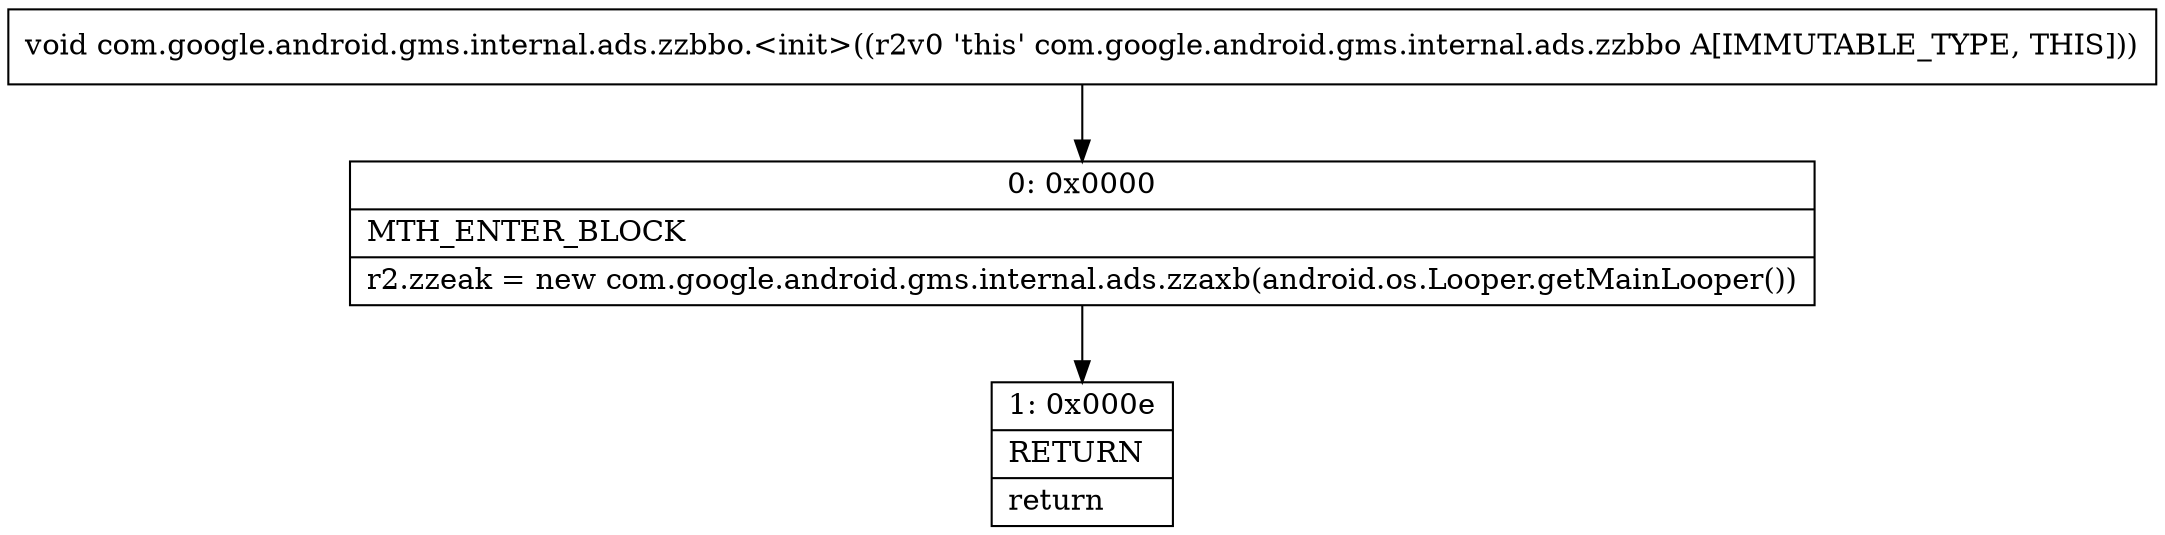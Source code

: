 digraph "CFG forcom.google.android.gms.internal.ads.zzbbo.\<init\>()V" {
Node_0 [shape=record,label="{0\:\ 0x0000|MTH_ENTER_BLOCK\l|r2.zzeak = new com.google.android.gms.internal.ads.zzaxb(android.os.Looper.getMainLooper())\l}"];
Node_1 [shape=record,label="{1\:\ 0x000e|RETURN\l|return\l}"];
MethodNode[shape=record,label="{void com.google.android.gms.internal.ads.zzbbo.\<init\>((r2v0 'this' com.google.android.gms.internal.ads.zzbbo A[IMMUTABLE_TYPE, THIS])) }"];
MethodNode -> Node_0;
Node_0 -> Node_1;
}


